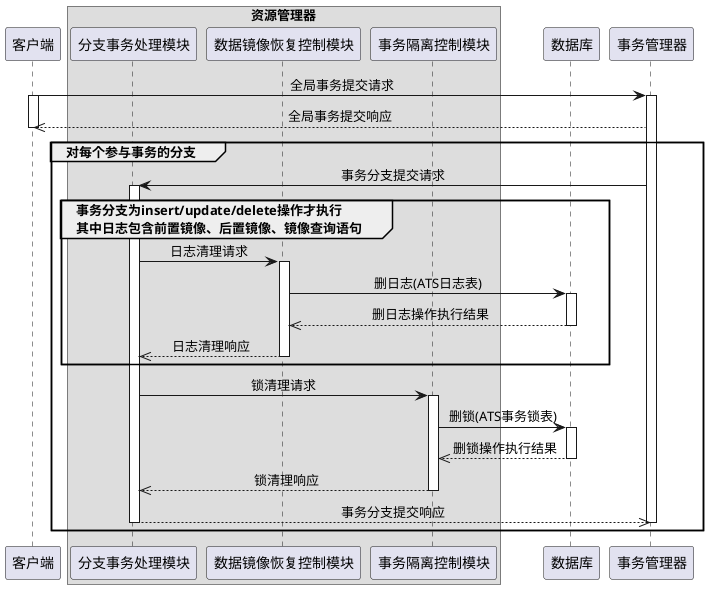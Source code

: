@startuml
skinparam SequenceMessageAlign center
'创建参与者
participant 客户端 as app
box "资源管理器"
    participant 分支事务处理模块 as branch
    'participant SQL解析与生成模块 as sqlparser
    participant 数据镜像恢复控制模块 as cr
    participant 事务隔离控制模块 as ic
end box
participant 数据库 as db
participant 事务管理器 as tm
'设计流程
app -> tm : 全局事务提交请求
activate app
activate tm
app <<-- tm : 全局事务提交响应
deactivate app
group 对每个参与事务的分支
    branch <- tm : 事务分支提交请求
    activate branch
    group 事务分支为insert/update/delete操作才执行\n其中日志包含前置镜像、后置镜像、镜像查询语句
        branch -> cr : 日志清理请求
        activate cr
        cr -> db : 删日志(ATS日志表)
        activate db
        cr <<-- db : 删日志操作执行结果
        deactivate db
        branch <<-- cr : 日志清理响应
        deactivate cr
    end
    branch -> ic : 锁清理请求
    activate ic
    ic -> db : 删锁(ATS事务锁表)
    activate db
    ic <<-- db : 删锁操作执行结果
    deactivate db
    branch <<-- ic : 锁清理响应
    deactivate ic
    branch -->> tm : 事务分支提交响应
    deactivate branch
    deactivate tm
end
@enduml